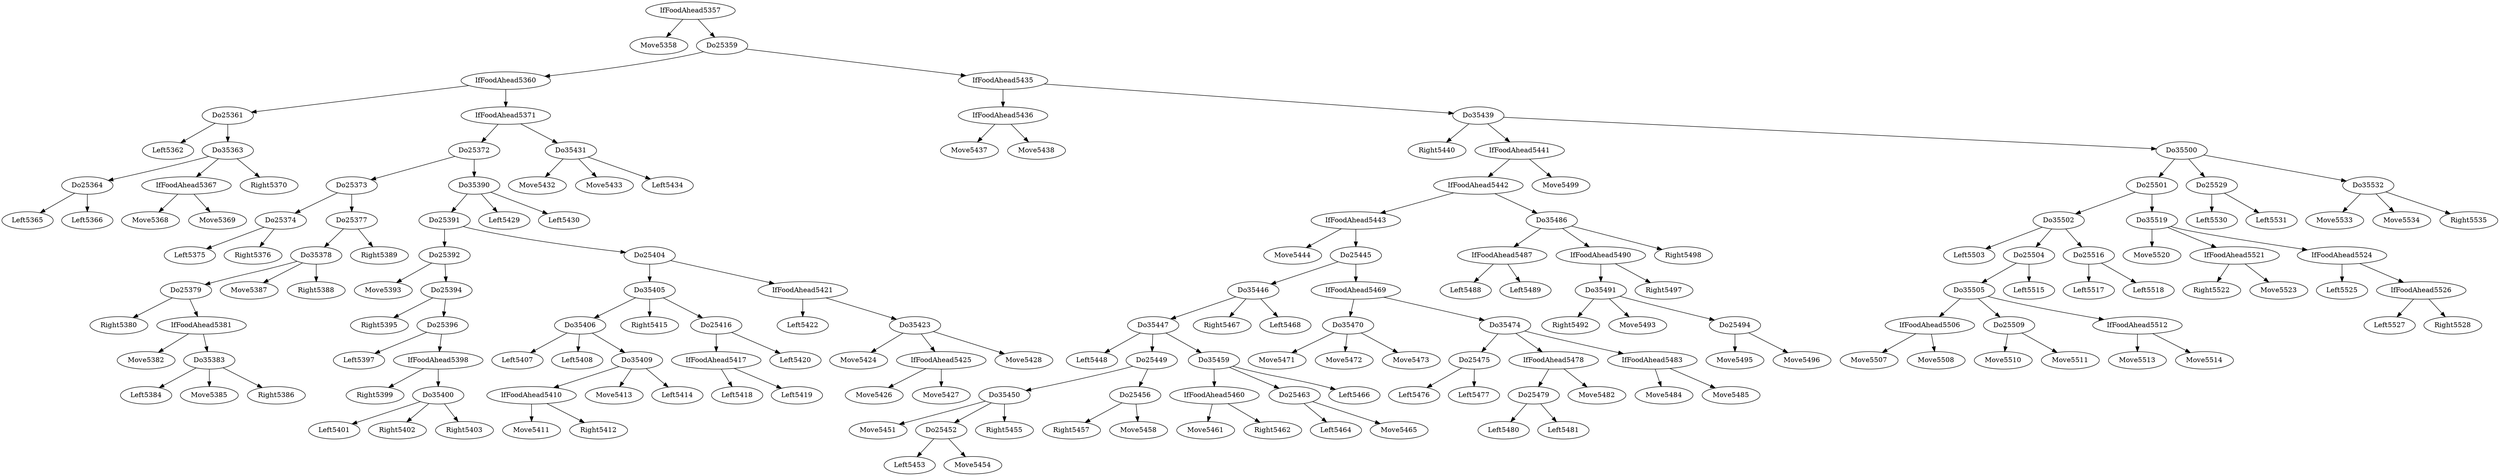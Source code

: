 digraph T {
	IfFoodAhead5357 -> Move5358
	Do25361 -> Left5362
	Do25364 -> Left5365
	Do25364 -> Left5366
	Do35363 -> Do25364
	IfFoodAhead5367 -> Move5368
	IfFoodAhead5367 -> Move5369
	Do35363 -> IfFoodAhead5367
	Do35363 -> Right5370
	Do25361 -> Do35363
	IfFoodAhead5360 -> Do25361
	Do25374 -> Left5375
	Do25374 -> Right5376
	Do25373 -> Do25374
	Do25379 -> Right5380
	IfFoodAhead5381 -> Move5382
	Do35383 -> Left5384
	Do35383 -> Move5385
	Do35383 -> Right5386
	IfFoodAhead5381 -> Do35383
	Do25379 -> IfFoodAhead5381
	Do35378 -> Do25379
	Do35378 -> Move5387
	Do35378 -> Right5388
	Do25377 -> Do35378
	Do25377 -> Right5389
	Do25373 -> Do25377
	Do25372 -> Do25373
	Do25392 -> Move5393
	Do25394 -> Right5395
	Do25396 -> Left5397
	IfFoodAhead5398 -> Right5399
	Do35400 -> Left5401
	Do35400 -> Right5402
	Do35400 -> Right5403
	IfFoodAhead5398 -> Do35400
	Do25396 -> IfFoodAhead5398
	Do25394 -> Do25396
	Do25392 -> Do25394
	Do25391 -> Do25392
	Do35406 -> Left5407
	Do35406 -> Left5408
	IfFoodAhead5410 -> Move5411
	IfFoodAhead5410 -> Right5412
	Do35409 -> IfFoodAhead5410
	Do35409 -> Move5413
	Do35409 -> Left5414
	Do35406 -> Do35409
	Do35405 -> Do35406
	Do35405 -> Right5415
	IfFoodAhead5417 -> Left5418
	IfFoodAhead5417 -> Left5419
	Do25416 -> IfFoodAhead5417
	Do25416 -> Left5420
	Do35405 -> Do25416
	Do25404 -> Do35405
	IfFoodAhead5421 -> Left5422
	Do35423 -> Move5424
	IfFoodAhead5425 -> Move5426
	IfFoodAhead5425 -> Move5427
	Do35423 -> IfFoodAhead5425
	Do35423 -> Move5428
	IfFoodAhead5421 -> Do35423
	Do25404 -> IfFoodAhead5421
	Do25391 -> Do25404
	Do35390 -> Do25391
	Do35390 -> Left5429
	Do35390 -> Left5430
	Do25372 -> Do35390
	IfFoodAhead5371 -> Do25372
	Do35431 -> Move5432
	Do35431 -> Move5433
	Do35431 -> Left5434
	IfFoodAhead5371 -> Do35431
	IfFoodAhead5360 -> IfFoodAhead5371
	Do25359 -> IfFoodAhead5360
	IfFoodAhead5436 -> Move5437
	IfFoodAhead5436 -> Move5438
	IfFoodAhead5435 -> IfFoodAhead5436
	Do35439 -> Right5440
	IfFoodAhead5443 -> Move5444
	Do35447 -> Left5448
	Do35450 -> Move5451
	Do25452 -> Left5453
	Do25452 -> Move5454
	Do35450 -> Do25452
	Do35450 -> Right5455
	Do25449 -> Do35450
	Do25456 -> Right5457
	Do25456 -> Move5458
	Do25449 -> Do25456
	Do35447 -> Do25449
	IfFoodAhead5460 -> Move5461
	IfFoodAhead5460 -> Right5462
	Do35459 -> IfFoodAhead5460
	Do25463 -> Left5464
	Do25463 -> Move5465
	Do35459 -> Do25463
	Do35459 -> Left5466
	Do35447 -> Do35459
	Do35446 -> Do35447
	Do35446 -> Right5467
	Do35446 -> Left5468
	Do25445 -> Do35446
	Do35470 -> Move5471
	Do35470 -> Move5472
	Do35470 -> Move5473
	IfFoodAhead5469 -> Do35470
	Do25475 -> Left5476
	Do25475 -> Left5477
	Do35474 -> Do25475
	Do25479 -> Left5480
	Do25479 -> Left5481
	IfFoodAhead5478 -> Do25479
	IfFoodAhead5478 -> Move5482
	Do35474 -> IfFoodAhead5478
	IfFoodAhead5483 -> Move5484
	IfFoodAhead5483 -> Move5485
	Do35474 -> IfFoodAhead5483
	IfFoodAhead5469 -> Do35474
	Do25445 -> IfFoodAhead5469
	IfFoodAhead5443 -> Do25445
	IfFoodAhead5442 -> IfFoodAhead5443
	IfFoodAhead5487 -> Left5488
	IfFoodAhead5487 -> Left5489
	Do35486 -> IfFoodAhead5487
	Do35491 -> Right5492
	Do35491 -> Move5493
	Do25494 -> Move5495
	Do25494 -> Move5496
	Do35491 -> Do25494
	IfFoodAhead5490 -> Do35491
	IfFoodAhead5490 -> Right5497
	Do35486 -> IfFoodAhead5490
	Do35486 -> Right5498
	IfFoodAhead5442 -> Do35486
	IfFoodAhead5441 -> IfFoodAhead5442
	IfFoodAhead5441 -> Move5499
	Do35439 -> IfFoodAhead5441
	Do35502 -> Left5503
	IfFoodAhead5506 -> Move5507
	IfFoodAhead5506 -> Move5508
	Do35505 -> IfFoodAhead5506
	Do25509 -> Move5510
	Do25509 -> Move5511
	Do35505 -> Do25509
	IfFoodAhead5512 -> Move5513
	IfFoodAhead5512 -> Move5514
	Do35505 -> IfFoodAhead5512
	Do25504 -> Do35505
	Do25504 -> Left5515
	Do35502 -> Do25504
	Do25516 -> Left5517
	Do25516 -> Left5518
	Do35502 -> Do25516
	Do25501 -> Do35502
	Do35519 -> Move5520
	IfFoodAhead5521 -> Right5522
	IfFoodAhead5521 -> Move5523
	Do35519 -> IfFoodAhead5521
	IfFoodAhead5524 -> Left5525
	IfFoodAhead5526 -> Left5527
	IfFoodAhead5526 -> Right5528
	IfFoodAhead5524 -> IfFoodAhead5526
	Do35519 -> IfFoodAhead5524
	Do25501 -> Do35519
	Do35500 -> Do25501
	Do25529 -> Left5530
	Do25529 -> Left5531
	Do35500 -> Do25529
	Do35532 -> Move5533
	Do35532 -> Move5534
	Do35532 -> Right5535
	Do35500 -> Do35532
	Do35439 -> Do35500
	IfFoodAhead5435 -> Do35439
	Do25359 -> IfFoodAhead5435
	IfFoodAhead5357 -> Do25359
}
